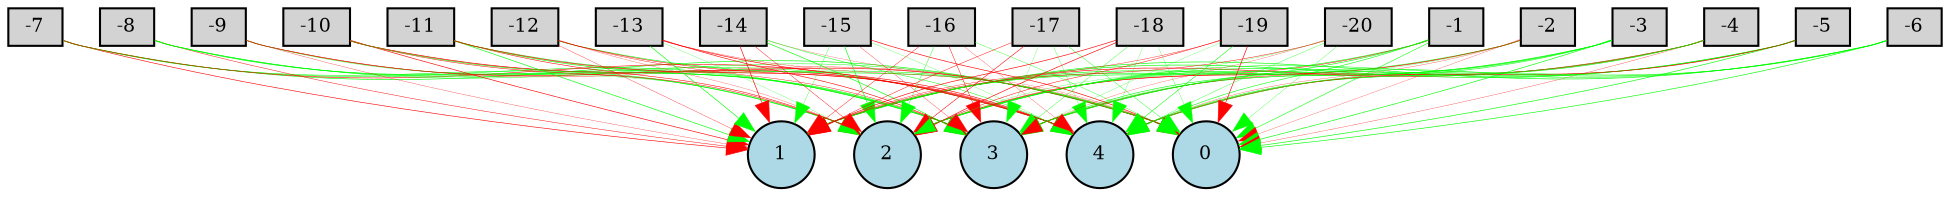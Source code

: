 digraph {
	node [fontsize=9 height=0.2 shape=circle width=0.2]
	-1 [fillcolor=lightgray shape=box style=filled]
	-2 [fillcolor=lightgray shape=box style=filled]
	-3 [fillcolor=lightgray shape=box style=filled]
	-4 [fillcolor=lightgray shape=box style=filled]
	-5 [fillcolor=lightgray shape=box style=filled]
	-6 [fillcolor=lightgray shape=box style=filled]
	-7 [fillcolor=lightgray shape=box style=filled]
	-8 [fillcolor=lightgray shape=box style=filled]
	-9 [fillcolor=lightgray shape=box style=filled]
	-10 [fillcolor=lightgray shape=box style=filled]
	-11 [fillcolor=lightgray shape=box style=filled]
	-12 [fillcolor=lightgray shape=box style=filled]
	-13 [fillcolor=lightgray shape=box style=filled]
	-14 [fillcolor=lightgray shape=box style=filled]
	-15 [fillcolor=lightgray shape=box style=filled]
	-16 [fillcolor=lightgray shape=box style=filled]
	-17 [fillcolor=lightgray shape=box style=filled]
	-18 [fillcolor=lightgray shape=box style=filled]
	-19 [fillcolor=lightgray shape=box style=filled]
	-20 [fillcolor=lightgray shape=box style=filled]
	0 [fillcolor=lightblue style=filled]
	1 [fillcolor=lightblue style=filled]
	2 [fillcolor=lightblue style=filled]
	3 [fillcolor=lightblue style=filled]
	4 [fillcolor=lightblue style=filled]
	-1 -> 0 [color=green penwidth=0.2606856384693941 style=solid]
	-1 -> 1 [color=green penwidth=0.30000000000000004 style=solid]
	-1 -> 2 [color=red penwidth=0.2317292221024885 style=solid]
	-1 -> 3 [color=green penwidth=0.2812297442181222 style=solid]
	-1 -> 4 [color=green penwidth=0.2686151882874287 style=solid]
	-2 -> 0 [color=red penwidth=0.1174843893657584 style=solid]
	-2 -> 1 [color=green penwidth=0.30000000000000004 style=solid]
	-2 -> 2 [color=red penwidth=0.30000000000000004 style=solid]
	-2 -> 3 [color=green penwidth=0.11598434958569713 style=solid]
	-2 -> 4 [color=red penwidth=0.12509607312513005 style=solid]
	-3 -> 0 [color=green penwidth=0.30000000000000004 style=solid]
	-3 -> 1 [color=green penwidth=0.30000000000000004 style=solid]
	-3 -> 2 [color=green penwidth=0.22206249416051865 style=solid]
	-3 -> 3 [color=green penwidth=0.30000000000000004 style=solid]
	-3 -> 4 [color=green penwidth=0.26694047385019937 style=solid]
	-4 -> 0 [color=red penwidth=0.13854025302968254 style=solid]
	-4 -> 1 [color=red penwidth=0.30000000000000004 style=solid]
	-4 -> 2 [color=green penwidth=0.30000000000000004 style=solid]
	-4 -> 3 [color=red penwidth=0.22813059846642555 style=solid]
	-4 -> 4 [color=green penwidth=0.30000000000000004 style=solid]
	-5 -> 0 [color=green penwidth=0.30000000000000004 style=solid]
	-5 -> 1 [color=green penwidth=0.30000000000000004 style=solid]
	-5 -> 2 [color=green penwidth=0.30000000000000004 style=solid]
	-5 -> 3 [color=green penwidth=0.2230128897032052 style=solid]
	-5 -> 4 [color=red penwidth=0.30000000000000004 style=solid]
	-6 -> 0 [color=green penwidth=0.30000000000000004 style=solid]
	-6 -> 1 [color=green penwidth=0.30000000000000004 style=solid]
	-6 -> 2 [color=green penwidth=0.21771574537831007 style=solid]
	-6 -> 3 [color=green penwidth=0.30000000000000004 style=solid]
	-6 -> 4 [color=green penwidth=0.22961518512255963 style=solid]
	-7 -> 0 [color=green penwidth=0.30000000000000004 style=solid]
	-7 -> 1 [color=red penwidth=0.28701642984970993 style=solid]
	-7 -> 2 [color=green penwidth=0.2542353779319204 style=solid]
	-7 -> 3 [color=green penwidth=0.25158892553174683 style=solid]
	-7 -> 4 [color=red penwidth=0.2782132011392043 style=solid]
	-8 -> 0 [color=green penwidth=0.20985405562869464 style=solid]
	-8 -> 1 [color=red penwidth=0.21885927494585247 style=solid]
	-8 -> 2 [color=green penwidth=0.30000000000000004 style=solid]
	-8 -> 3 [color=green penwidth=0.21142792460963605 style=solid]
	-8 -> 4 [color=green penwidth=0.20927869748020272 style=solid]
	-9 -> 0 [color=red penwidth=0.1634338430648753 style=solid]
	-9 -> 1 [color=red penwidth=0.13824338371369777 style=solid]
	-9 -> 2 [color=green penwidth=0.12601646852405102 style=solid]
	-9 -> 3 [color=green penwidth=0.21965089230851054 style=solid]
	-9 -> 4 [color=red penwidth=0.2877579787782286 style=solid]
	-10 -> 0 [color=red penwidth=0.30000000000000004 style=solid]
	-10 -> 1 [color=red penwidth=0.30000000000000004 style=solid]
	-10 -> 2 [color=red penwidth=0.23431063360977777 style=solid]
	-10 -> 3 [color=green penwidth=0.30000000000000004 style=solid]
	-10 -> 4 [color=red penwidth=0.1439154328026948 style=solid]
	-11 -> 0 [color=green penwidth=0.24972239832726825 style=solid]
	-11 -> 1 [color=green penwidth=0.30000000000000004 style=solid]
	-11 -> 2 [color=red penwidth=0.2561075442258216 style=solid]
	-11 -> 3 [color=green penwidth=0.30000000000000004 style=solid]
	-11 -> 4 [color=red penwidth=0.30000000000000004 style=solid]
	-12 -> 0 [color=green penwidth=0.30000000000000004 style=solid]
	-12 -> 1 [color=red penwidth=0.15783846873236151 style=solid]
	-12 -> 2 [color=red penwidth=0.11780407049760788 style=solid]
	-12 -> 3 [color=red penwidth=0.19307337272434855 style=solid]
	-12 -> 4 [color=red penwidth=0.23913943069427557 style=solid]
	-13 -> 0 [color=red penwidth=0.14103721885079726 style=solid]
	-13 -> 1 [color=green penwidth=0.30000000000000004 style=solid]
	-13 -> 2 [color=green penwidth=0.10940038919308129 style=solid]
	-13 -> 3 [color=red penwidth=0.28597883898844606 style=solid]
	-13 -> 4 [color=red penwidth=0.30000000000000004 style=solid]
	-14 -> 0 [color=red penwidth=0.10217693231754484 style=solid]
	-14 -> 1 [color=red penwidth=0.30000000000000004 style=solid]
	-14 -> 2 [color=red penwidth=0.19722458582788724 style=solid]
	-14 -> 3 [color=green penwidth=0.30000000000000004 style=solid]
	-14 -> 4 [color=green penwidth=0.22296659733349294 style=solid]
	-15 -> 0 [color=red penwidth=0.30000000000000004 style=solid]
	-15 -> 1 [color=green penwidth=0.15314413795531973 style=solid]
	-15 -> 2 [color=green penwidth=0.30000000000000004 style=solid]
	-15 -> 3 [color=red penwidth=0.1469860553223446 style=solid]
	-15 -> 4 [color=green penwidth=0.11824019174834047 style=solid]
	-16 -> 0 [color=green penwidth=0.16765995780510606 style=solid]
	-16 -> 1 [color=red penwidth=0.19258725619678074 style=solid]
	-16 -> 2 [color=green penwidth=0.18702201713135863 style=solid]
	-16 -> 3 [color=red penwidth=0.2197628052884386 style=solid]
	-16 -> 4 [color=red penwidth=0.12012514308352568 style=solid]
	-17 -> 0 [color=green penwidth=0.18206317712977943 style=solid]
	-17 -> 1 [color=red penwidth=0.21318203421589 style=solid]
	-17 -> 2 [color=red penwidth=0.2595697003150066 style=solid]
	-17 -> 3 [color=green penwidth=0.11390141479940664 style=solid]
	-17 -> 4 [color=green penwidth=0.14377156101743965 style=solid]
	-18 -> 0 [color=green penwidth=0.1368001476758528 style=solid]
	-18 -> 1 [color=red penwidth=0.30000000000000004 style=solid]
	-18 -> 2 [color=red penwidth=0.30000000000000004 style=solid]
	-18 -> 3 [color=green penwidth=0.16757254426086465 style=solid]
	-18 -> 4 [color=green penwidth=0.11893982015439247 style=solid]
	-19 -> 0 [color=red penwidth=0.30000000000000004 style=solid]
	-19 -> 1 [color=red penwidth=0.17940403255804394 style=solid]
	-19 -> 2 [color=red penwidth=0.22560766838233706 style=solid]
	-19 -> 3 [color=green penwidth=0.10970837997889128 style=solid]
	-19 -> 4 [color=green penwidth=0.2549245476445974 style=solid]
	-20 -> 0 [color=green penwidth=0.13549651446380906 style=solid]
	-20 -> 1 [color=red penwidth=0.21810886186303105 style=solid]
	-20 -> 2 [color=green penwidth=0.12197233675052319 style=solid]
	-20 -> 3 [color=red penwidth=0.11404327466701089 style=solid]
	-20 -> 4 [color=green penwidth=0.15488715824425808 style=solid]
}
